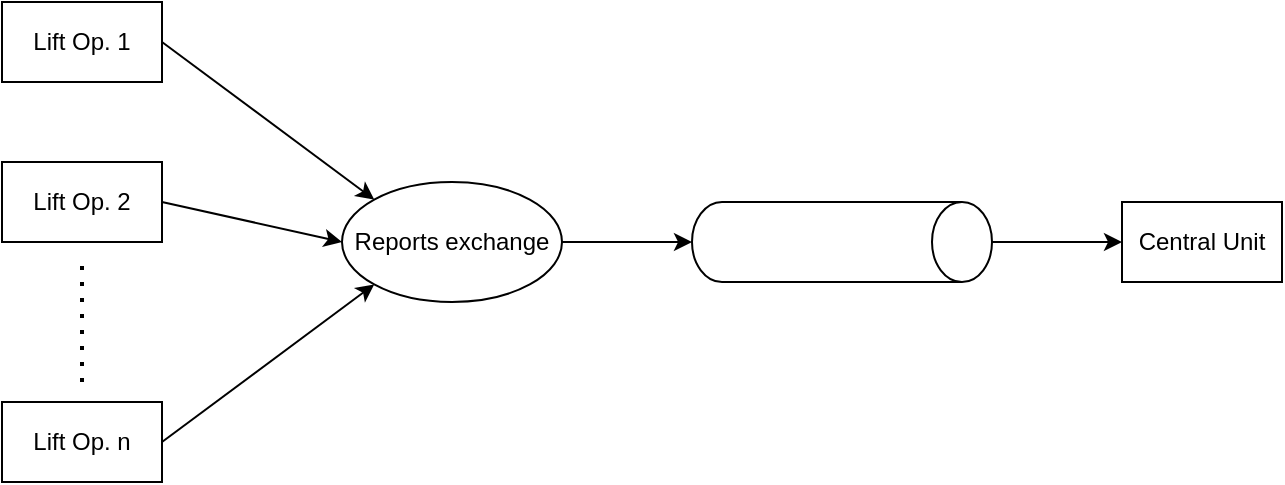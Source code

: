 <mxfile version="21.8.2" type="device">
  <diagram name="Page-1" id="o-KmLX-SmC312Lo7DLAZ">
    <mxGraphModel dx="1647" dy="916" grid="1" gridSize="10" guides="1" tooltips="1" connect="1" arrows="1" fold="1" page="1" pageScale="1" pageWidth="850" pageHeight="1100" math="0" shadow="0">
      <root>
        <mxCell id="0" />
        <mxCell id="1" parent="0" />
        <mxCell id="i-Z0O8iovpIWfz8lsYah-30" style="edgeStyle=none;rounded=0;orthogonalLoop=1;jettySize=auto;html=1;exitX=1;exitY=0.5;exitDx=0;exitDy=0;entryX=0;entryY=0;entryDx=0;entryDy=0;" parent="1" source="i-Z0O8iovpIWfz8lsYah-22" target="i-Z0O8iovpIWfz8lsYah-29" edge="1">
          <mxGeometry relative="1" as="geometry" />
        </mxCell>
        <mxCell id="i-Z0O8iovpIWfz8lsYah-22" value="Lift Op. 1" style="rounded=0;whiteSpace=wrap;html=1;" parent="1" vertex="1">
          <mxGeometry x="80" y="360" width="80" height="40" as="geometry" />
        </mxCell>
        <mxCell id="i-Z0O8iovpIWfz8lsYah-31" style="edgeStyle=none;rounded=0;orthogonalLoop=1;jettySize=auto;html=1;exitX=1;exitY=0.5;exitDx=0;exitDy=0;entryX=0;entryY=0.5;entryDx=0;entryDy=0;" parent="1" source="i-Z0O8iovpIWfz8lsYah-23" target="i-Z0O8iovpIWfz8lsYah-29" edge="1">
          <mxGeometry relative="1" as="geometry" />
        </mxCell>
        <mxCell id="i-Z0O8iovpIWfz8lsYah-23" value="Lift Op. 2" style="rounded=0;whiteSpace=wrap;html=1;" parent="1" vertex="1">
          <mxGeometry x="80" y="440" width="80" height="40" as="geometry" />
        </mxCell>
        <mxCell id="i-Z0O8iovpIWfz8lsYah-32" style="edgeStyle=none;rounded=0;orthogonalLoop=1;jettySize=auto;html=1;exitX=1;exitY=0.5;exitDx=0;exitDy=0;entryX=0;entryY=1;entryDx=0;entryDy=0;" parent="1" source="i-Z0O8iovpIWfz8lsYah-24" target="i-Z0O8iovpIWfz8lsYah-29" edge="1">
          <mxGeometry relative="1" as="geometry" />
        </mxCell>
        <mxCell id="i-Z0O8iovpIWfz8lsYah-24" value="Lift Op. n" style="rounded=0;whiteSpace=wrap;html=1;" parent="1" vertex="1">
          <mxGeometry x="80" y="560" width="80" height="40" as="geometry" />
        </mxCell>
        <mxCell id="i-Z0O8iovpIWfz8lsYah-28" value="" style="endArrow=none;dashed=1;html=1;dashPattern=1 3;strokeWidth=2;rounded=0;" parent="1" edge="1">
          <mxGeometry width="50" height="50" relative="1" as="geometry">
            <mxPoint x="120" y="550" as="sourcePoint" />
            <mxPoint x="120" y="490" as="targetPoint" />
          </mxGeometry>
        </mxCell>
        <mxCell id="i-Z0O8iovpIWfz8lsYah-29" value="Reports exchange" style="ellipse;whiteSpace=wrap;html=1;" parent="1" vertex="1">
          <mxGeometry x="250" y="450" width="110" height="60" as="geometry" />
        </mxCell>
        <mxCell id="i-Z0O8iovpIWfz8lsYah-35" style="edgeStyle=none;rounded=0;orthogonalLoop=1;jettySize=auto;html=1;exitX=0.5;exitY=0;exitDx=0;exitDy=0;exitPerimeter=0;" parent="1" source="i-Z0O8iovpIWfz8lsYah-33" edge="1">
          <mxGeometry relative="1" as="geometry">
            <mxPoint x="640" y="480" as="targetPoint" />
          </mxGeometry>
        </mxCell>
        <mxCell id="i-Z0O8iovpIWfz8lsYah-33" value="" style="shape=cylinder3;whiteSpace=wrap;html=1;boundedLbl=1;backgroundOutline=1;size=15;rotation=90;" parent="1" vertex="1">
          <mxGeometry x="480" y="405" width="40" height="150" as="geometry" />
        </mxCell>
        <mxCell id="i-Z0O8iovpIWfz8lsYah-34" style="edgeStyle=none;rounded=0;orthogonalLoop=1;jettySize=auto;html=1;exitX=1;exitY=0.5;exitDx=0;exitDy=0;entryX=0.5;entryY=1;entryDx=0;entryDy=0;entryPerimeter=0;" parent="1" source="i-Z0O8iovpIWfz8lsYah-29" target="i-Z0O8iovpIWfz8lsYah-33" edge="1">
          <mxGeometry relative="1" as="geometry" />
        </mxCell>
        <mxCell id="i-Z0O8iovpIWfz8lsYah-36" value="Central Unit" style="rounded=0;whiteSpace=wrap;html=1;" parent="1" vertex="1">
          <mxGeometry x="640" y="460" width="80" height="40" as="geometry" />
        </mxCell>
      </root>
    </mxGraphModel>
  </diagram>
</mxfile>

